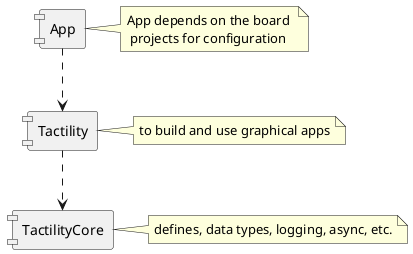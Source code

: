 @startuml
skinparam componentStyle uml1

[Tactility] as t
note right of t : to build and use graphical apps
[TactilityCore] as tcore
note right of tcore : defines, data types, logging, async, etc.

[App] as app

note right of app : App depends on the board \n projects for configuration

[app] ..> [t]
[t] ..> [tcore]

@enduml